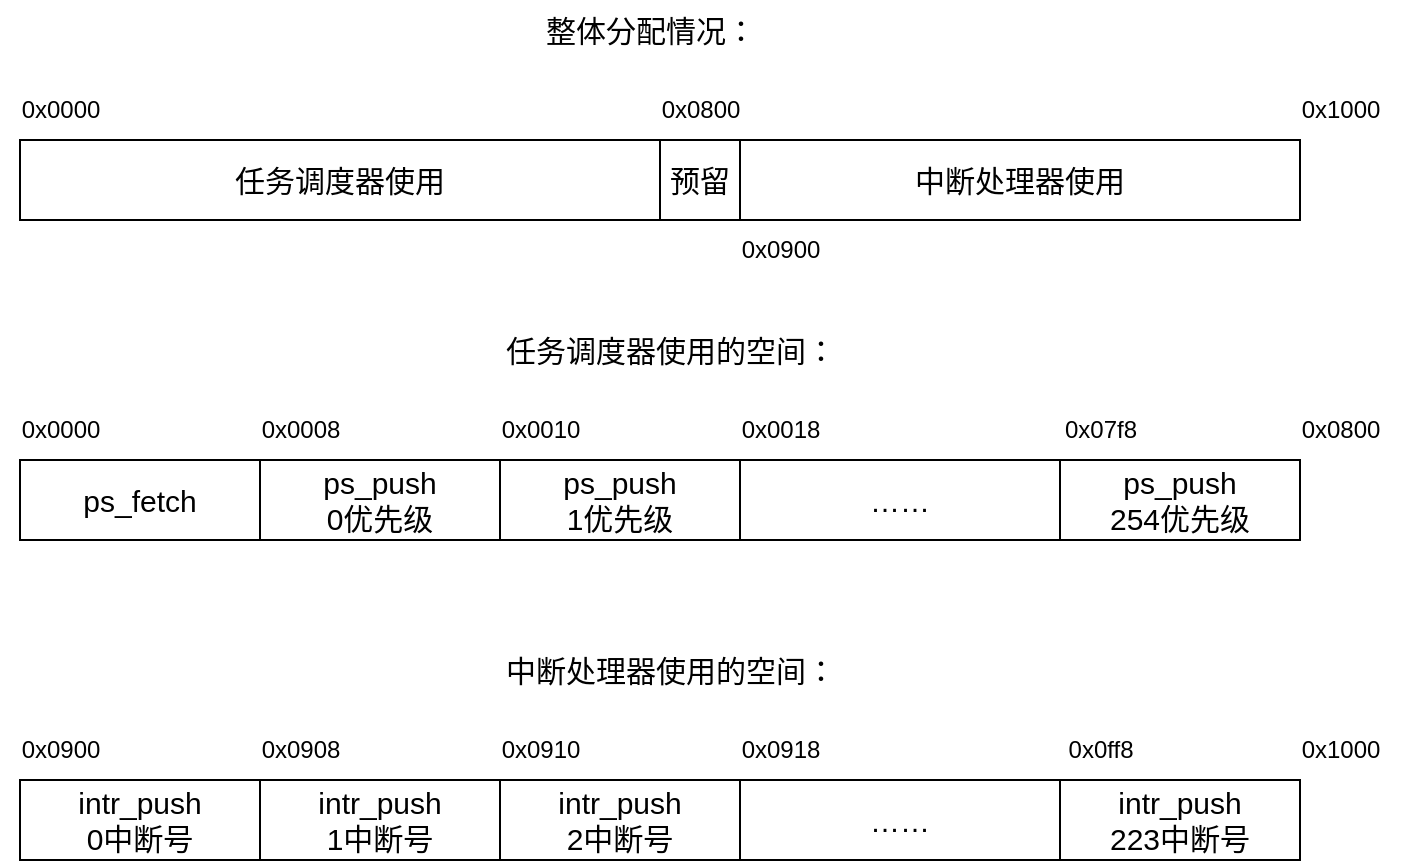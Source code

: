 <mxfile version="24.3.1" type="device">
  <diagram name="第 1 页" id="bzT-zC6fXMYW8yIp643x">
    <mxGraphModel dx="1050" dy="611" grid="1" gridSize="10" guides="1" tooltips="1" connect="1" arrows="1" fold="1" page="1" pageScale="1" pageWidth="827" pageHeight="1169" math="0" shadow="0">
      <root>
        <mxCell id="0" />
        <mxCell id="1" parent="0" />
        <mxCell id="ES8YSVahdozVuybMJvcT-1" value="&lt;font style=&quot;font-size: 15px;&quot;&gt;任务调度器使用&lt;/font&gt;" style="rounded=0;whiteSpace=wrap;html=1;" vertex="1" parent="1">
          <mxGeometry x="120" y="160" width="320" height="40" as="geometry" />
        </mxCell>
        <mxCell id="ES8YSVahdozVuybMJvcT-3" value="&lt;font style=&quot;font-size: 15px;&quot;&gt;预留&lt;/font&gt;" style="rounded=0;whiteSpace=wrap;html=1;" vertex="1" parent="1">
          <mxGeometry x="440" y="160" width="40" height="40" as="geometry" />
        </mxCell>
        <mxCell id="ES8YSVahdozVuybMJvcT-4" value="&lt;font style=&quot;font-size: 15px;&quot;&gt;中断处理器使用&lt;/font&gt;" style="rounded=0;whiteSpace=wrap;html=1;" vertex="1" parent="1">
          <mxGeometry x="480" y="160" width="280" height="40" as="geometry" />
        </mxCell>
        <mxCell id="ES8YSVahdozVuybMJvcT-5" value="0x0000" style="text;html=1;align=center;verticalAlign=middle;resizable=0;points=[];autosize=1;strokeColor=none;fillColor=none;" vertex="1" parent="1">
          <mxGeometry x="110" y="130" width="60" height="30" as="geometry" />
        </mxCell>
        <mxCell id="ES8YSVahdozVuybMJvcT-7" value="0x0800" style="text;html=1;align=center;verticalAlign=middle;resizable=0;points=[];autosize=1;strokeColor=none;fillColor=none;" vertex="1" parent="1">
          <mxGeometry x="430" y="130" width="60" height="30" as="geometry" />
        </mxCell>
        <mxCell id="ES8YSVahdozVuybMJvcT-8" value="0x0900" style="text;html=1;align=center;verticalAlign=middle;resizable=0;points=[];autosize=1;strokeColor=none;fillColor=none;" vertex="1" parent="1">
          <mxGeometry x="470" y="200" width="60" height="30" as="geometry" />
        </mxCell>
        <mxCell id="ES8YSVahdozVuybMJvcT-9" value="0x10&lt;span style=&quot;background-color: initial;&quot;&gt;00&lt;/span&gt;" style="text;html=1;align=center;verticalAlign=middle;resizable=0;points=[];autosize=1;strokeColor=none;fillColor=none;" vertex="1" parent="1">
          <mxGeometry x="750" y="130" width="60" height="30" as="geometry" />
        </mxCell>
        <mxCell id="ES8YSVahdozVuybMJvcT-11" value="&lt;font style=&quot;font-size: 15px;&quot;&gt;整体分配情况：&lt;/font&gt;" style="text;html=1;align=center;verticalAlign=middle;resizable=0;points=[];autosize=1;strokeColor=none;fillColor=none;" vertex="1" parent="1">
          <mxGeometry x="370" y="90" width="130" height="30" as="geometry" />
        </mxCell>
        <mxCell id="ES8YSVahdozVuybMJvcT-12" value="&lt;font style=&quot;font-size: 15px;&quot;&gt;任务调度器使用的空间：&lt;/font&gt;" style="text;html=1;align=center;verticalAlign=middle;resizable=0;points=[];autosize=1;strokeColor=none;fillColor=none;" vertex="1" parent="1">
          <mxGeometry x="350" y="250" width="190" height="30" as="geometry" />
        </mxCell>
        <mxCell id="ES8YSVahdozVuybMJvcT-13" value="&lt;font style=&quot;font-size: 15px;&quot;&gt;ps_fetch&lt;/font&gt;" style="rounded=0;whiteSpace=wrap;html=1;" vertex="1" parent="1">
          <mxGeometry x="120" y="320" width="120" height="40" as="geometry" />
        </mxCell>
        <mxCell id="ES8YSVahdozVuybMJvcT-15" value="&lt;font style=&quot;font-size: 15px;&quot;&gt;ps_push&lt;/font&gt;&lt;div&gt;&lt;span style=&quot;font-size: 15px;&quot;&gt;0优先级&lt;/span&gt;&lt;/div&gt;" style="rounded=0;whiteSpace=wrap;html=1;" vertex="1" parent="1">
          <mxGeometry x="240" y="320" width="120" height="40" as="geometry" />
        </mxCell>
        <mxCell id="ES8YSVahdozVuybMJvcT-16" value="&lt;font style=&quot;font-size: 15px;&quot;&gt;ps_push&lt;/font&gt;&lt;div&gt;&lt;span style=&quot;font-size: 15px;&quot;&gt;1优先级&lt;/span&gt;&lt;/div&gt;" style="rounded=0;whiteSpace=wrap;html=1;" vertex="1" parent="1">
          <mxGeometry x="360" y="320" width="120" height="40" as="geometry" />
        </mxCell>
        <mxCell id="ES8YSVahdozVuybMJvcT-17" value="&lt;font style=&quot;font-size: 15px;&quot;&gt;ps_push&lt;/font&gt;&lt;div&gt;&lt;span style=&quot;font-size: 15px;&quot;&gt;254优先级&lt;/span&gt;&lt;/div&gt;" style="rounded=0;whiteSpace=wrap;html=1;" vertex="1" parent="1">
          <mxGeometry x="640" y="320" width="120" height="40" as="geometry" />
        </mxCell>
        <mxCell id="ES8YSVahdozVuybMJvcT-18" value="&lt;font style=&quot;font-size: 15px;&quot;&gt;……&lt;/font&gt;" style="rounded=0;whiteSpace=wrap;html=1;" vertex="1" parent="1">
          <mxGeometry x="480" y="320" width="160" height="40" as="geometry" />
        </mxCell>
        <mxCell id="ES8YSVahdozVuybMJvcT-19" value="0x0000" style="text;html=1;align=center;verticalAlign=middle;resizable=0;points=[];autosize=1;strokeColor=none;fillColor=none;" vertex="1" parent="1">
          <mxGeometry x="110" y="290" width="60" height="30" as="geometry" />
        </mxCell>
        <mxCell id="ES8YSVahdozVuybMJvcT-20" value="0x0008" style="text;html=1;align=center;verticalAlign=middle;resizable=0;points=[];autosize=1;strokeColor=none;fillColor=none;" vertex="1" parent="1">
          <mxGeometry x="230" y="290" width="60" height="30" as="geometry" />
        </mxCell>
        <mxCell id="ES8YSVahdozVuybMJvcT-21" value="0x0010" style="text;html=1;align=center;verticalAlign=middle;resizable=0;points=[];autosize=1;strokeColor=none;fillColor=none;" vertex="1" parent="1">
          <mxGeometry x="350" y="290" width="60" height="30" as="geometry" />
        </mxCell>
        <mxCell id="ES8YSVahdozVuybMJvcT-22" value="0x0018" style="text;html=1;align=center;verticalAlign=middle;resizable=0;points=[];autosize=1;strokeColor=none;fillColor=none;" vertex="1" parent="1">
          <mxGeometry x="470" y="290" width="60" height="30" as="geometry" />
        </mxCell>
        <mxCell id="ES8YSVahdozVuybMJvcT-23" value="0x07f8" style="text;html=1;align=center;verticalAlign=middle;resizable=0;points=[];autosize=1;strokeColor=none;fillColor=none;" vertex="1" parent="1">
          <mxGeometry x="630" y="290" width="60" height="30" as="geometry" />
        </mxCell>
        <mxCell id="ES8YSVahdozVuybMJvcT-24" value="0x0800" style="text;html=1;align=center;verticalAlign=middle;resizable=0;points=[];autosize=1;strokeColor=none;fillColor=none;" vertex="1" parent="1">
          <mxGeometry x="750" y="290" width="60" height="30" as="geometry" />
        </mxCell>
        <mxCell id="ES8YSVahdozVuybMJvcT-25" value="&lt;font style=&quot;font-size: 15px;&quot;&gt;中断处理器使用的空间：&lt;/font&gt;" style="text;html=1;align=center;verticalAlign=middle;resizable=0;points=[];autosize=1;strokeColor=none;fillColor=none;" vertex="1" parent="1">
          <mxGeometry x="350" y="410" width="190" height="30" as="geometry" />
        </mxCell>
        <mxCell id="ES8YSVahdozVuybMJvcT-27" value="&lt;font style=&quot;font-size: 15px;&quot;&gt;intr_push&lt;/font&gt;&lt;div&gt;&lt;span style=&quot;font-size: 15px;&quot;&gt;0中断号&lt;/span&gt;&lt;/div&gt;" style="rounded=0;whiteSpace=wrap;html=1;" vertex="1" parent="1">
          <mxGeometry x="120" y="480" width="120" height="40" as="geometry" />
        </mxCell>
        <mxCell id="ES8YSVahdozVuybMJvcT-28" value="&lt;font style=&quot;font-size: 15px;&quot;&gt;intr_push&lt;/font&gt;&lt;div&gt;&lt;span style=&quot;font-size: 15px;&quot;&gt;1中断号&lt;/span&gt;&lt;/div&gt;" style="rounded=0;whiteSpace=wrap;html=1;" vertex="1" parent="1">
          <mxGeometry x="240" y="480" width="120" height="40" as="geometry" />
        </mxCell>
        <mxCell id="ES8YSVahdozVuybMJvcT-29" value="&lt;font style=&quot;font-size: 15px;&quot;&gt;intr_push&lt;/font&gt;&lt;div&gt;&lt;span style=&quot;font-size: 15px;&quot;&gt;2中断号&lt;/span&gt;&lt;/div&gt;" style="rounded=0;whiteSpace=wrap;html=1;" vertex="1" parent="1">
          <mxGeometry x="360" y="480" width="120" height="40" as="geometry" />
        </mxCell>
        <mxCell id="ES8YSVahdozVuybMJvcT-30" value="&lt;font style=&quot;font-size: 15px;&quot;&gt;……&lt;/font&gt;" style="rounded=0;whiteSpace=wrap;html=1;" vertex="1" parent="1">
          <mxGeometry x="480" y="480" width="160" height="40" as="geometry" />
        </mxCell>
        <mxCell id="ES8YSVahdozVuybMJvcT-31" value="&lt;font style=&quot;font-size: 15px;&quot;&gt;intr_push&lt;/font&gt;&lt;div&gt;&lt;span style=&quot;font-size: 15px;&quot;&gt;223中断号&lt;/span&gt;&lt;/div&gt;" style="rounded=0;whiteSpace=wrap;html=1;" vertex="1" parent="1">
          <mxGeometry x="640" y="480" width="120" height="40" as="geometry" />
        </mxCell>
        <mxCell id="ES8YSVahdozVuybMJvcT-32" value="0x0900" style="text;html=1;align=center;verticalAlign=middle;resizable=0;points=[];autosize=1;strokeColor=none;fillColor=none;" vertex="1" parent="1">
          <mxGeometry x="110" y="450" width="60" height="30" as="geometry" />
        </mxCell>
        <mxCell id="ES8YSVahdozVuybMJvcT-33" value="0x0908" style="text;html=1;align=center;verticalAlign=middle;resizable=0;points=[];autosize=1;strokeColor=none;fillColor=none;" vertex="1" parent="1">
          <mxGeometry x="230" y="450" width="60" height="30" as="geometry" />
        </mxCell>
        <mxCell id="ES8YSVahdozVuybMJvcT-34" value="0x0910" style="text;html=1;align=center;verticalAlign=middle;resizable=0;points=[];autosize=1;strokeColor=none;fillColor=none;" vertex="1" parent="1">
          <mxGeometry x="350" y="450" width="60" height="30" as="geometry" />
        </mxCell>
        <mxCell id="ES8YSVahdozVuybMJvcT-35" value="0x0918" style="text;html=1;align=center;verticalAlign=middle;resizable=0;points=[];autosize=1;strokeColor=none;fillColor=none;" vertex="1" parent="1">
          <mxGeometry x="470" y="450" width="60" height="30" as="geometry" />
        </mxCell>
        <mxCell id="ES8YSVahdozVuybMJvcT-36" value="0x0ff8" style="text;html=1;align=center;verticalAlign=middle;resizable=0;points=[];autosize=1;strokeColor=none;fillColor=none;" vertex="1" parent="1">
          <mxGeometry x="630" y="450" width="60" height="30" as="geometry" />
        </mxCell>
        <mxCell id="ES8YSVahdozVuybMJvcT-37" value="0x1000" style="text;html=1;align=center;verticalAlign=middle;resizable=0;points=[];autosize=1;strokeColor=none;fillColor=none;" vertex="1" parent="1">
          <mxGeometry x="750" y="450" width="60" height="30" as="geometry" />
        </mxCell>
      </root>
    </mxGraphModel>
  </diagram>
</mxfile>
